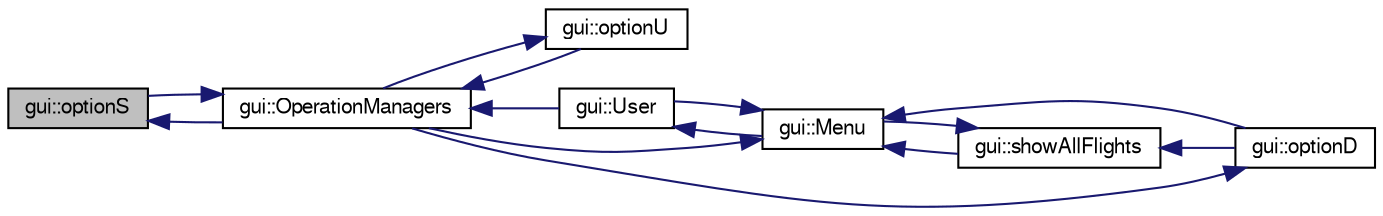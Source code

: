 digraph G
{
  edge [fontname="FreeSans",fontsize="10",labelfontname="FreeSans",labelfontsize="10"];
  node [fontname="FreeSans",fontsize="10",shape=record];
  rankdir=LR;
  Node1 [label="gui::optionS",height=0.2,width=0.4,color="black", fillcolor="grey75", style="filled" fontcolor="black"];
  Node1 -> Node2 [dir=back,color="midnightblue",fontsize="10",style="solid"];
  Node2 [label="gui::OperationManagers",height=0.2,width=0.4,color="black", fillcolor="white", style="filled",URL="$classgui.html#afe37700bacd80503661c4f45b55019bd",tooltip="this asks the manager what he wants to do."];
  Node2 -> Node1 [dir=back,color="midnightblue",fontsize="10",style="solid"];
  Node2 -> Node3 [dir=back,color="midnightblue",fontsize="10",style="solid"];
  Node3 [label="gui::optionU",height=0.2,width=0.4,color="black", fillcolor="white", style="filled",URL="$classgui.html#ad6587b34a7c6f8c087af1665f5dd7b71",tooltip="!needs to be error checked"];
  Node3 -> Node2 [dir=back,color="midnightblue",fontsize="10",style="solid"];
  Node2 -> Node4 [dir=back,color="midnightblue",fontsize="10",style="solid"];
  Node4 [label="gui::User",height=0.2,width=0.4,color="black", fillcolor="white", style="filled",URL="$classgui.html#a3c2584790da727b2c2fabc178c449ea3",tooltip="asks what kind of user are you."];
  Node4 -> Node5 [dir=back,color="midnightblue",fontsize="10",style="solid"];
  Node5 [label="gui::Menu",height=0.2,width=0.4,color="black", fillcolor="white", style="filled",URL="$classgui.html#a57cd3dc1eca1d8cb7aabb9fa75d79702",tooltip="the main menu. asks what the user would like to do."];
  Node5 -> Node2 [dir=back,color="midnightblue",fontsize="10",style="solid"];
  Node5 -> Node6 [dir=back,color="midnightblue",fontsize="10",style="solid"];
  Node6 [label="gui::optionD",height=0.2,width=0.4,color="black", fillcolor="white", style="filled",URL="$classgui.html#a0534e0904bd2e2e3694e3da5396d1339",tooltip="shows the master list of flights/schedules. Was original a different function."];
  Node6 -> Node2 [dir=back,color="midnightblue",fontsize="10",style="solid"];
  Node5 -> Node7 [dir=back,color="midnightblue",fontsize="10",style="solid"];
  Node7 [label="gui::showAllFlights",height=0.2,width=0.4,color="black", fillcolor="white", style="filled",URL="$classgui.html#a5c6627bafacf8ced6dde1abc32e8dea8",tooltip="shows the master list of flights/schedules."];
  Node7 -> Node5 [dir=back,color="midnightblue",fontsize="10",style="solid"];
  Node7 -> Node6 [dir=back,color="midnightblue",fontsize="10",style="solid"];
  Node5 -> Node4 [dir=back,color="midnightblue",fontsize="10",style="solid"];
}
